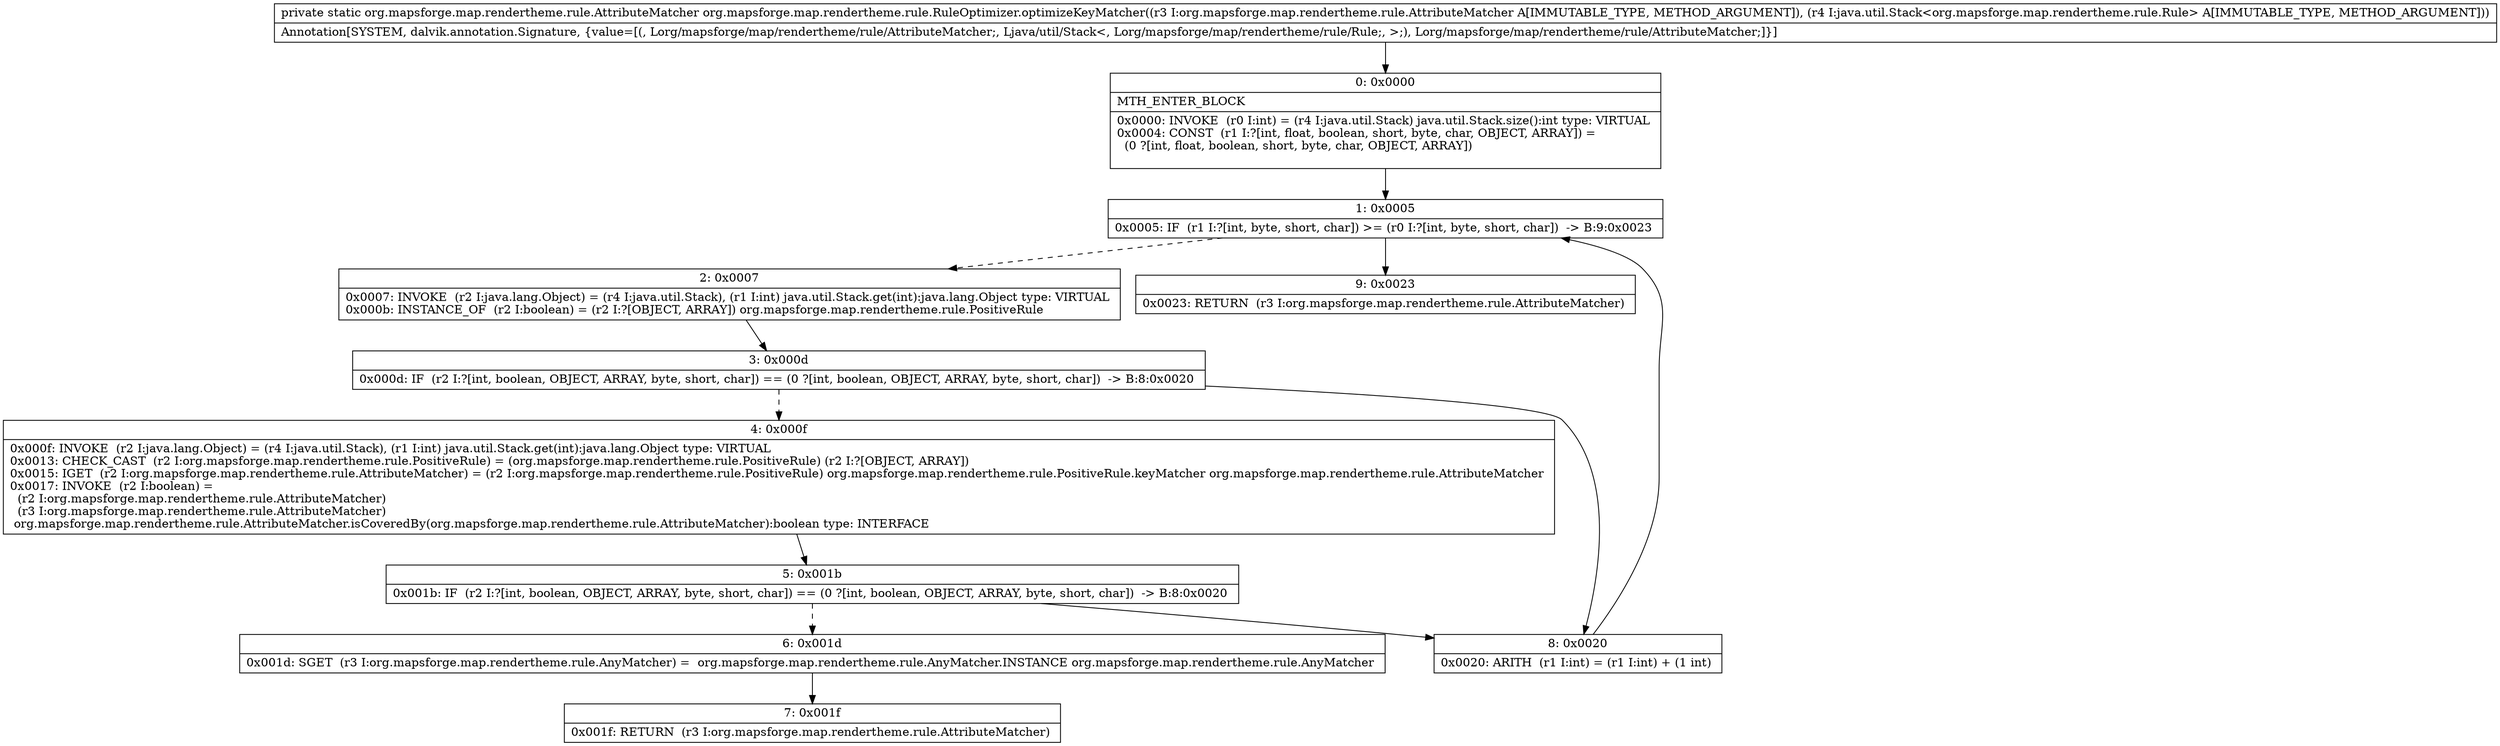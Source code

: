 digraph "CFG fororg.mapsforge.map.rendertheme.rule.RuleOptimizer.optimizeKeyMatcher(Lorg\/mapsforge\/map\/rendertheme\/rule\/AttributeMatcher;Ljava\/util\/Stack;)Lorg\/mapsforge\/map\/rendertheme\/rule\/AttributeMatcher;" {
Node_0 [shape=record,label="{0\:\ 0x0000|MTH_ENTER_BLOCK\l|0x0000: INVOKE  (r0 I:int) = (r4 I:java.util.Stack) java.util.Stack.size():int type: VIRTUAL \l0x0004: CONST  (r1 I:?[int, float, boolean, short, byte, char, OBJECT, ARRAY]) = \l  (0 ?[int, float, boolean, short, byte, char, OBJECT, ARRAY])\l \l}"];
Node_1 [shape=record,label="{1\:\ 0x0005|0x0005: IF  (r1 I:?[int, byte, short, char]) \>= (r0 I:?[int, byte, short, char])  \-\> B:9:0x0023 \l}"];
Node_2 [shape=record,label="{2\:\ 0x0007|0x0007: INVOKE  (r2 I:java.lang.Object) = (r4 I:java.util.Stack), (r1 I:int) java.util.Stack.get(int):java.lang.Object type: VIRTUAL \l0x000b: INSTANCE_OF  (r2 I:boolean) = (r2 I:?[OBJECT, ARRAY]) org.mapsforge.map.rendertheme.rule.PositiveRule \l}"];
Node_3 [shape=record,label="{3\:\ 0x000d|0x000d: IF  (r2 I:?[int, boolean, OBJECT, ARRAY, byte, short, char]) == (0 ?[int, boolean, OBJECT, ARRAY, byte, short, char])  \-\> B:8:0x0020 \l}"];
Node_4 [shape=record,label="{4\:\ 0x000f|0x000f: INVOKE  (r2 I:java.lang.Object) = (r4 I:java.util.Stack), (r1 I:int) java.util.Stack.get(int):java.lang.Object type: VIRTUAL \l0x0013: CHECK_CAST  (r2 I:org.mapsforge.map.rendertheme.rule.PositiveRule) = (org.mapsforge.map.rendertheme.rule.PositiveRule) (r2 I:?[OBJECT, ARRAY]) \l0x0015: IGET  (r2 I:org.mapsforge.map.rendertheme.rule.AttributeMatcher) = (r2 I:org.mapsforge.map.rendertheme.rule.PositiveRule) org.mapsforge.map.rendertheme.rule.PositiveRule.keyMatcher org.mapsforge.map.rendertheme.rule.AttributeMatcher \l0x0017: INVOKE  (r2 I:boolean) = \l  (r2 I:org.mapsforge.map.rendertheme.rule.AttributeMatcher)\l  (r3 I:org.mapsforge.map.rendertheme.rule.AttributeMatcher)\l org.mapsforge.map.rendertheme.rule.AttributeMatcher.isCoveredBy(org.mapsforge.map.rendertheme.rule.AttributeMatcher):boolean type: INTERFACE \l}"];
Node_5 [shape=record,label="{5\:\ 0x001b|0x001b: IF  (r2 I:?[int, boolean, OBJECT, ARRAY, byte, short, char]) == (0 ?[int, boolean, OBJECT, ARRAY, byte, short, char])  \-\> B:8:0x0020 \l}"];
Node_6 [shape=record,label="{6\:\ 0x001d|0x001d: SGET  (r3 I:org.mapsforge.map.rendertheme.rule.AnyMatcher) =  org.mapsforge.map.rendertheme.rule.AnyMatcher.INSTANCE org.mapsforge.map.rendertheme.rule.AnyMatcher \l}"];
Node_7 [shape=record,label="{7\:\ 0x001f|0x001f: RETURN  (r3 I:org.mapsforge.map.rendertheme.rule.AttributeMatcher) \l}"];
Node_8 [shape=record,label="{8\:\ 0x0020|0x0020: ARITH  (r1 I:int) = (r1 I:int) + (1 int) \l}"];
Node_9 [shape=record,label="{9\:\ 0x0023|0x0023: RETURN  (r3 I:org.mapsforge.map.rendertheme.rule.AttributeMatcher) \l}"];
MethodNode[shape=record,label="{private static org.mapsforge.map.rendertheme.rule.AttributeMatcher org.mapsforge.map.rendertheme.rule.RuleOptimizer.optimizeKeyMatcher((r3 I:org.mapsforge.map.rendertheme.rule.AttributeMatcher A[IMMUTABLE_TYPE, METHOD_ARGUMENT]), (r4 I:java.util.Stack\<org.mapsforge.map.rendertheme.rule.Rule\> A[IMMUTABLE_TYPE, METHOD_ARGUMENT]))  | Annotation[SYSTEM, dalvik.annotation.Signature, \{value=[(, Lorg\/mapsforge\/map\/rendertheme\/rule\/AttributeMatcher;, Ljava\/util\/Stack\<, Lorg\/mapsforge\/map\/rendertheme\/rule\/Rule;, \>;), Lorg\/mapsforge\/map\/rendertheme\/rule\/AttributeMatcher;]\}]\l}"];
MethodNode -> Node_0;
Node_0 -> Node_1;
Node_1 -> Node_2[style=dashed];
Node_1 -> Node_9;
Node_2 -> Node_3;
Node_3 -> Node_4[style=dashed];
Node_3 -> Node_8;
Node_4 -> Node_5;
Node_5 -> Node_6[style=dashed];
Node_5 -> Node_8;
Node_6 -> Node_7;
Node_8 -> Node_1;
}

